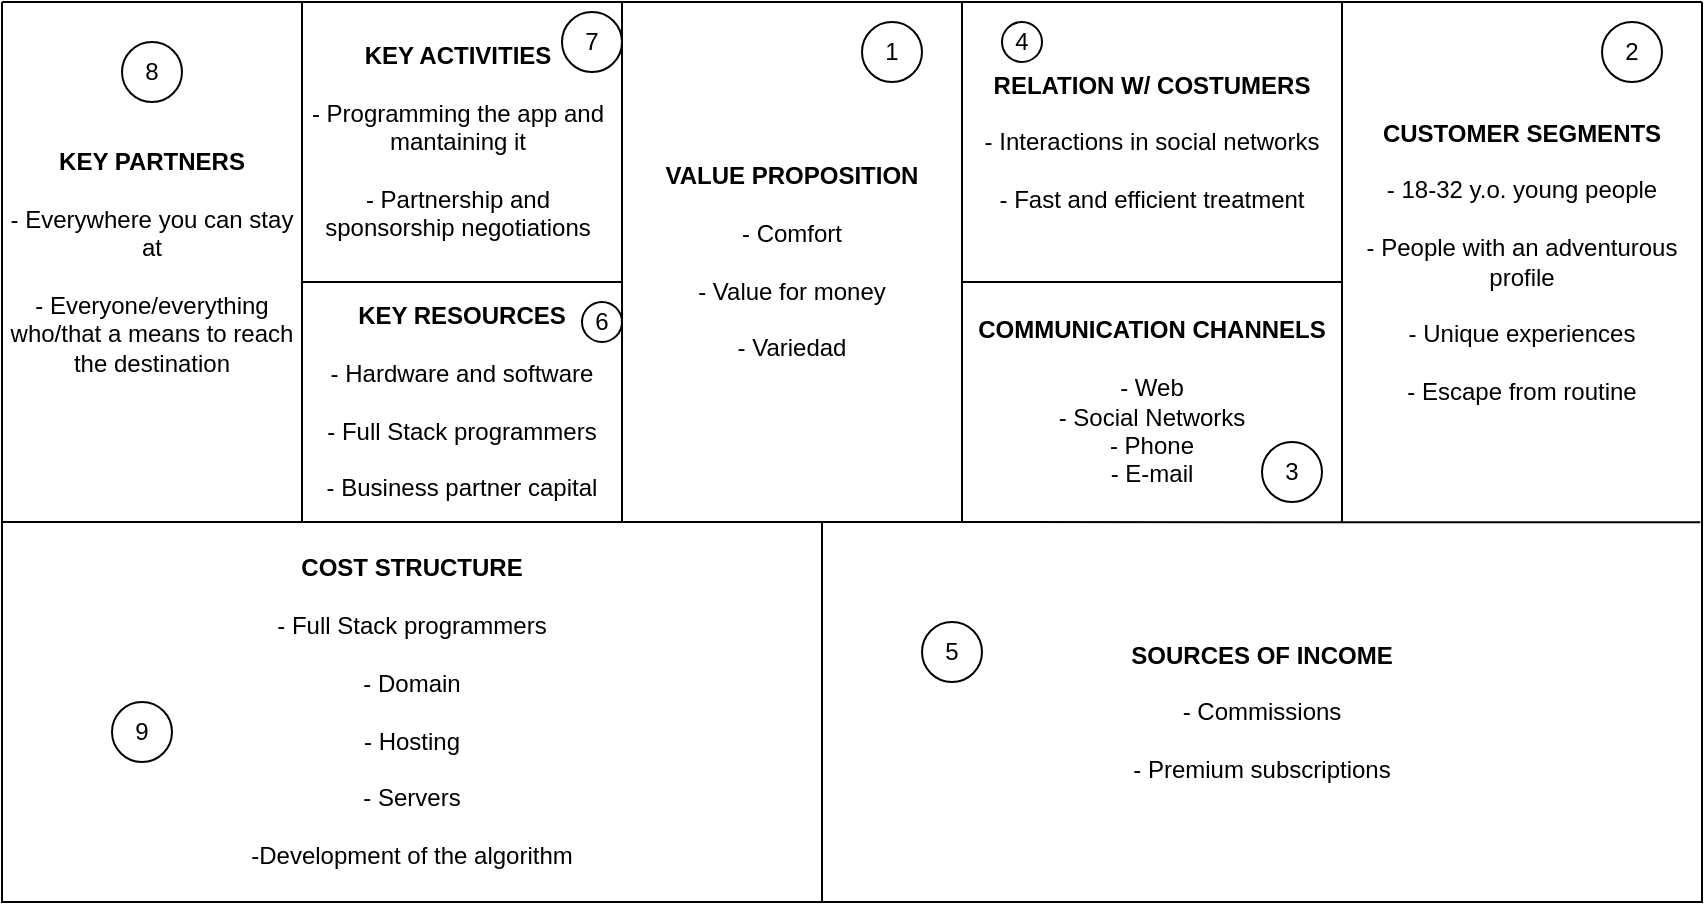 <mxfile version="22.0.4" type="device">
  <diagram id="wFE0QG_FPsp0jaGvCLVb" name="Page-1">
    <mxGraphModel dx="1374" dy="765" grid="1" gridSize="10" guides="1" tooltips="1" connect="1" arrows="1" fold="1" page="1" pageScale="1" pageWidth="850" pageHeight="1100" math="0" shadow="0">
      <root>
        <mxCell id="0" />
        <mxCell id="1" parent="0" />
        <mxCell id="zxP3M10PDUYlDx6ob5Ay-1" value="" style="swimlane;startSize=0;" parent="1" vertex="1">
          <mxGeometry x="370" y="260" width="850" height="450" as="geometry" />
        </mxCell>
        <mxCell id="zxP3M10PDUYlDx6ob5Ay-2" value="" style="endArrow=none;html=1;rounded=0;exitX=0.999;exitY=0.578;exitDx=0;exitDy=0;exitPerimeter=0;" parent="zxP3M10PDUYlDx6ob5Ay-1" source="zxP3M10PDUYlDx6ob5Ay-1" edge="1">
          <mxGeometry width="50" height="50" relative="1" as="geometry">
            <mxPoint x="840" y="260" as="sourcePoint" />
            <mxPoint y="260" as="targetPoint" />
          </mxGeometry>
        </mxCell>
        <mxCell id="zxP3M10PDUYlDx6ob5Ay-3" value="" style="endArrow=none;html=1;rounded=0;" parent="zxP3M10PDUYlDx6ob5Ay-1" edge="1">
          <mxGeometry width="50" height="50" relative="1" as="geometry">
            <mxPoint x="150" y="260" as="sourcePoint" />
            <mxPoint x="150" as="targetPoint" />
          </mxGeometry>
        </mxCell>
        <mxCell id="zxP3M10PDUYlDx6ob5Ay-4" value="" style="endArrow=none;html=1;rounded=0;" parent="zxP3M10PDUYlDx6ob5Ay-1" edge="1">
          <mxGeometry width="50" height="50" relative="1" as="geometry">
            <mxPoint x="310" y="260" as="sourcePoint" />
            <mxPoint x="310" as="targetPoint" />
          </mxGeometry>
        </mxCell>
        <mxCell id="zxP3M10PDUYlDx6ob5Ay-5" value="" style="endArrow=none;html=1;rounded=0;" parent="zxP3M10PDUYlDx6ob5Ay-1" edge="1">
          <mxGeometry width="50" height="50" relative="1" as="geometry">
            <mxPoint x="480" y="260" as="sourcePoint" />
            <mxPoint x="480" as="targetPoint" />
          </mxGeometry>
        </mxCell>
        <mxCell id="zxP3M10PDUYlDx6ob5Ay-6" value="" style="endArrow=none;html=1;rounded=0;" parent="zxP3M10PDUYlDx6ob5Ay-1" edge="1">
          <mxGeometry width="50" height="50" relative="1" as="geometry">
            <mxPoint x="670" y="260" as="sourcePoint" />
            <mxPoint x="670" as="targetPoint" />
          </mxGeometry>
        </mxCell>
        <mxCell id="zxP3M10PDUYlDx6ob5Ay-7" value="" style="endArrow=none;html=1;rounded=0;" parent="zxP3M10PDUYlDx6ob5Ay-1" edge="1">
          <mxGeometry width="50" height="50" relative="1" as="geometry">
            <mxPoint x="310" y="140" as="sourcePoint" />
            <mxPoint x="150" y="139.996" as="targetPoint" />
          </mxGeometry>
        </mxCell>
        <mxCell id="zxP3M10PDUYlDx6ob5Ay-8" value="" style="endArrow=none;html=1;rounded=0;" parent="zxP3M10PDUYlDx6ob5Ay-1" edge="1">
          <mxGeometry width="50" height="50" relative="1" as="geometry">
            <mxPoint x="670" y="140" as="sourcePoint" />
            <mxPoint x="480" y="139.996" as="targetPoint" />
          </mxGeometry>
        </mxCell>
        <mxCell id="zxP3M10PDUYlDx6ob5Ay-9" value="" style="endArrow=none;html=1;rounded=0;" parent="zxP3M10PDUYlDx6ob5Ay-1" edge="1">
          <mxGeometry width="50" height="50" relative="1" as="geometry">
            <mxPoint x="410" y="450" as="sourcePoint" />
            <mxPoint x="410" y="260" as="targetPoint" />
          </mxGeometry>
        </mxCell>
        <mxCell id="zxP3M10PDUYlDx6ob5Ay-10" value="&lt;b&gt;KEY PARTNERS&lt;br&gt;&lt;/b&gt;&lt;br&gt;- Everywhere you can stay at&lt;br&gt;&lt;br&gt;- Everyone/everything who/that a means to reach the destination" style="text;html=1;strokeColor=none;fillColor=none;align=center;verticalAlign=middle;whiteSpace=wrap;rounded=0;" parent="zxP3M10PDUYlDx6ob5Ay-1" vertex="1">
          <mxGeometry width="150" height="260" as="geometry" />
        </mxCell>
        <mxCell id="zxP3M10PDUYlDx6ob5Ay-11" value="&lt;b&gt;KEY ACTIVITIES&lt;br&gt;&lt;/b&gt;&lt;br&gt;- Programming the app and mantaining it&lt;br&gt;&lt;br&gt;- Partnership and sponsorship negotiations" style="text;html=1;strokeColor=none;fillColor=none;align=center;verticalAlign=middle;whiteSpace=wrap;rounded=0;" parent="zxP3M10PDUYlDx6ob5Ay-1" vertex="1">
          <mxGeometry x="148" width="160" height="140" as="geometry" />
        </mxCell>
        <mxCell id="zxP3M10PDUYlDx6ob5Ay-12" value="&lt;b&gt;KEY RESOURCES&lt;br&gt;&lt;/b&gt;&lt;br&gt;- Hardware and software&lt;br&gt;&lt;br&gt;- Full Stack programmers&lt;br&gt;&lt;br&gt;- Business partner capital" style="text;html=1;strokeColor=none;fillColor=none;align=center;verticalAlign=middle;whiteSpace=wrap;rounded=0;" parent="zxP3M10PDUYlDx6ob5Ay-1" vertex="1">
          <mxGeometry x="150" y="140" width="160" height="120" as="geometry" />
        </mxCell>
        <mxCell id="zxP3M10PDUYlDx6ob5Ay-13" value="&lt;b&gt;VALUE PROPOSITION&lt;br&gt;&lt;/b&gt;&lt;br&gt;- Comfort&lt;br&gt;&lt;br&gt;- Value for money&lt;br&gt;&lt;br&gt;- Variedad" style="text;html=1;strokeColor=none;fillColor=none;align=center;verticalAlign=middle;whiteSpace=wrap;rounded=0;" parent="zxP3M10PDUYlDx6ob5Ay-1" vertex="1">
          <mxGeometry x="310" width="170" height="260" as="geometry" />
        </mxCell>
        <mxCell id="zxP3M10PDUYlDx6ob5Ay-14" value="&lt;b&gt;RELATION W/ COSTUMERS&lt;br&gt;&lt;/b&gt;&lt;br&gt;- Interactions in social networks&lt;br&gt;&lt;br&gt;- Fast and efficient treatment" style="text;html=1;strokeColor=none;fillColor=none;align=center;verticalAlign=middle;whiteSpace=wrap;rounded=0;" parent="zxP3M10PDUYlDx6ob5Ay-1" vertex="1">
          <mxGeometry x="480" width="190" height="140" as="geometry" />
        </mxCell>
        <mxCell id="zxP3M10PDUYlDx6ob5Ay-15" value="&lt;b&gt;COMMUNICATION CHANNELS&lt;br&gt;&lt;/b&gt;&lt;br&gt;- Web&lt;br&gt;- Social Networks&lt;br&gt;- Phone&lt;br&gt;- E-mail" style="text;html=1;strokeColor=none;fillColor=none;align=center;verticalAlign=middle;whiteSpace=wrap;rounded=0;" parent="zxP3M10PDUYlDx6ob5Ay-1" vertex="1">
          <mxGeometry x="480" y="140" width="190" height="120" as="geometry" />
        </mxCell>
        <mxCell id="zxP3M10PDUYlDx6ob5Ay-16" value="&lt;b&gt;CUSTOMER SEGMENTS&lt;br&gt;&lt;/b&gt;&lt;br&gt;- 18-32 y.o. young people&lt;br&gt;&lt;br&gt;- People with an adventurous profile&lt;br&gt;&lt;br&gt;- Unique experiences&lt;br&gt;&lt;br&gt;- Escape from routine" style="text;html=1;strokeColor=none;fillColor=none;align=center;verticalAlign=middle;whiteSpace=wrap;rounded=0;" parent="zxP3M10PDUYlDx6ob5Ay-1" vertex="1">
          <mxGeometry x="670" width="180" height="260" as="geometry" />
        </mxCell>
        <mxCell id="zxP3M10PDUYlDx6ob5Ay-17" value="&lt;b&gt;COST STRUCTURE&lt;br&gt;&lt;/b&gt;&lt;br&gt;- Full Stack programmers&lt;br&gt;&lt;br&gt;- Domain&lt;br&gt;&lt;br&gt;- Hosting&lt;br&gt;&lt;br&gt;- Servers&lt;br&gt;&lt;br&gt;-Development of the algorithm" style="text;html=1;strokeColor=none;fillColor=none;align=center;verticalAlign=middle;whiteSpace=wrap;rounded=0;" parent="zxP3M10PDUYlDx6ob5Ay-1" vertex="1">
          <mxGeometry y="260" width="410" height="190" as="geometry" />
        </mxCell>
        <mxCell id="zxP3M10PDUYlDx6ob5Ay-18" value="&lt;b&gt;SOURCES OF INCOME&lt;br&gt;&lt;/b&gt;&lt;br&gt;- Commissions&lt;br&gt;&lt;br&gt;- Premium subscriptions" style="text;html=1;strokeColor=none;fillColor=none;align=center;verticalAlign=middle;whiteSpace=wrap;rounded=0;" parent="zxP3M10PDUYlDx6ob5Ay-1" vertex="1">
          <mxGeometry x="410" y="260" width="440" height="190" as="geometry" />
        </mxCell>
        <mxCell id="zxP3M10PDUYlDx6ob5Ay-19" value="1" style="ellipse;whiteSpace=wrap;html=1;aspect=fixed;" parent="zxP3M10PDUYlDx6ob5Ay-1" vertex="1">
          <mxGeometry x="430" y="10" width="30" height="30" as="geometry" />
        </mxCell>
        <mxCell id="zxP3M10PDUYlDx6ob5Ay-20" value="2" style="ellipse;whiteSpace=wrap;html=1;aspect=fixed;" parent="zxP3M10PDUYlDx6ob5Ay-1" vertex="1">
          <mxGeometry x="800" y="10" width="30" height="30" as="geometry" />
        </mxCell>
        <mxCell id="zxP3M10PDUYlDx6ob5Ay-21" value="3" style="ellipse;whiteSpace=wrap;html=1;aspect=fixed;" parent="zxP3M10PDUYlDx6ob5Ay-1" vertex="1">
          <mxGeometry x="630" y="220" width="30" height="30" as="geometry" />
        </mxCell>
        <mxCell id="zxP3M10PDUYlDx6ob5Ay-22" value="4" style="ellipse;whiteSpace=wrap;html=1;aspect=fixed;" parent="zxP3M10PDUYlDx6ob5Ay-1" vertex="1">
          <mxGeometry x="500" y="10" width="20" height="20" as="geometry" />
        </mxCell>
        <mxCell id="zxP3M10PDUYlDx6ob5Ay-23" value="5" style="ellipse;whiteSpace=wrap;html=1;aspect=fixed;" parent="zxP3M10PDUYlDx6ob5Ay-1" vertex="1">
          <mxGeometry x="460" y="310" width="30" height="30" as="geometry" />
        </mxCell>
        <mxCell id="zxP3M10PDUYlDx6ob5Ay-24" value="6" style="ellipse;whiteSpace=wrap;html=1;aspect=fixed;" parent="zxP3M10PDUYlDx6ob5Ay-1" vertex="1">
          <mxGeometry x="290" y="150" width="20" height="20" as="geometry" />
        </mxCell>
        <mxCell id="zxP3M10PDUYlDx6ob5Ay-25" value="7" style="ellipse;whiteSpace=wrap;html=1;aspect=fixed;" parent="zxP3M10PDUYlDx6ob5Ay-1" vertex="1">
          <mxGeometry x="280" y="5" width="30" height="30" as="geometry" />
        </mxCell>
        <mxCell id="zxP3M10PDUYlDx6ob5Ay-26" value="8" style="ellipse;whiteSpace=wrap;html=1;aspect=fixed;" parent="zxP3M10PDUYlDx6ob5Ay-1" vertex="1">
          <mxGeometry x="60" y="20" width="30" height="30" as="geometry" />
        </mxCell>
        <mxCell id="zxP3M10PDUYlDx6ob5Ay-27" value="9" style="ellipse;whiteSpace=wrap;html=1;aspect=fixed;" parent="zxP3M10PDUYlDx6ob5Ay-1" vertex="1">
          <mxGeometry x="55" y="350" width="30" height="30" as="geometry" />
        </mxCell>
      </root>
    </mxGraphModel>
  </diagram>
</mxfile>
